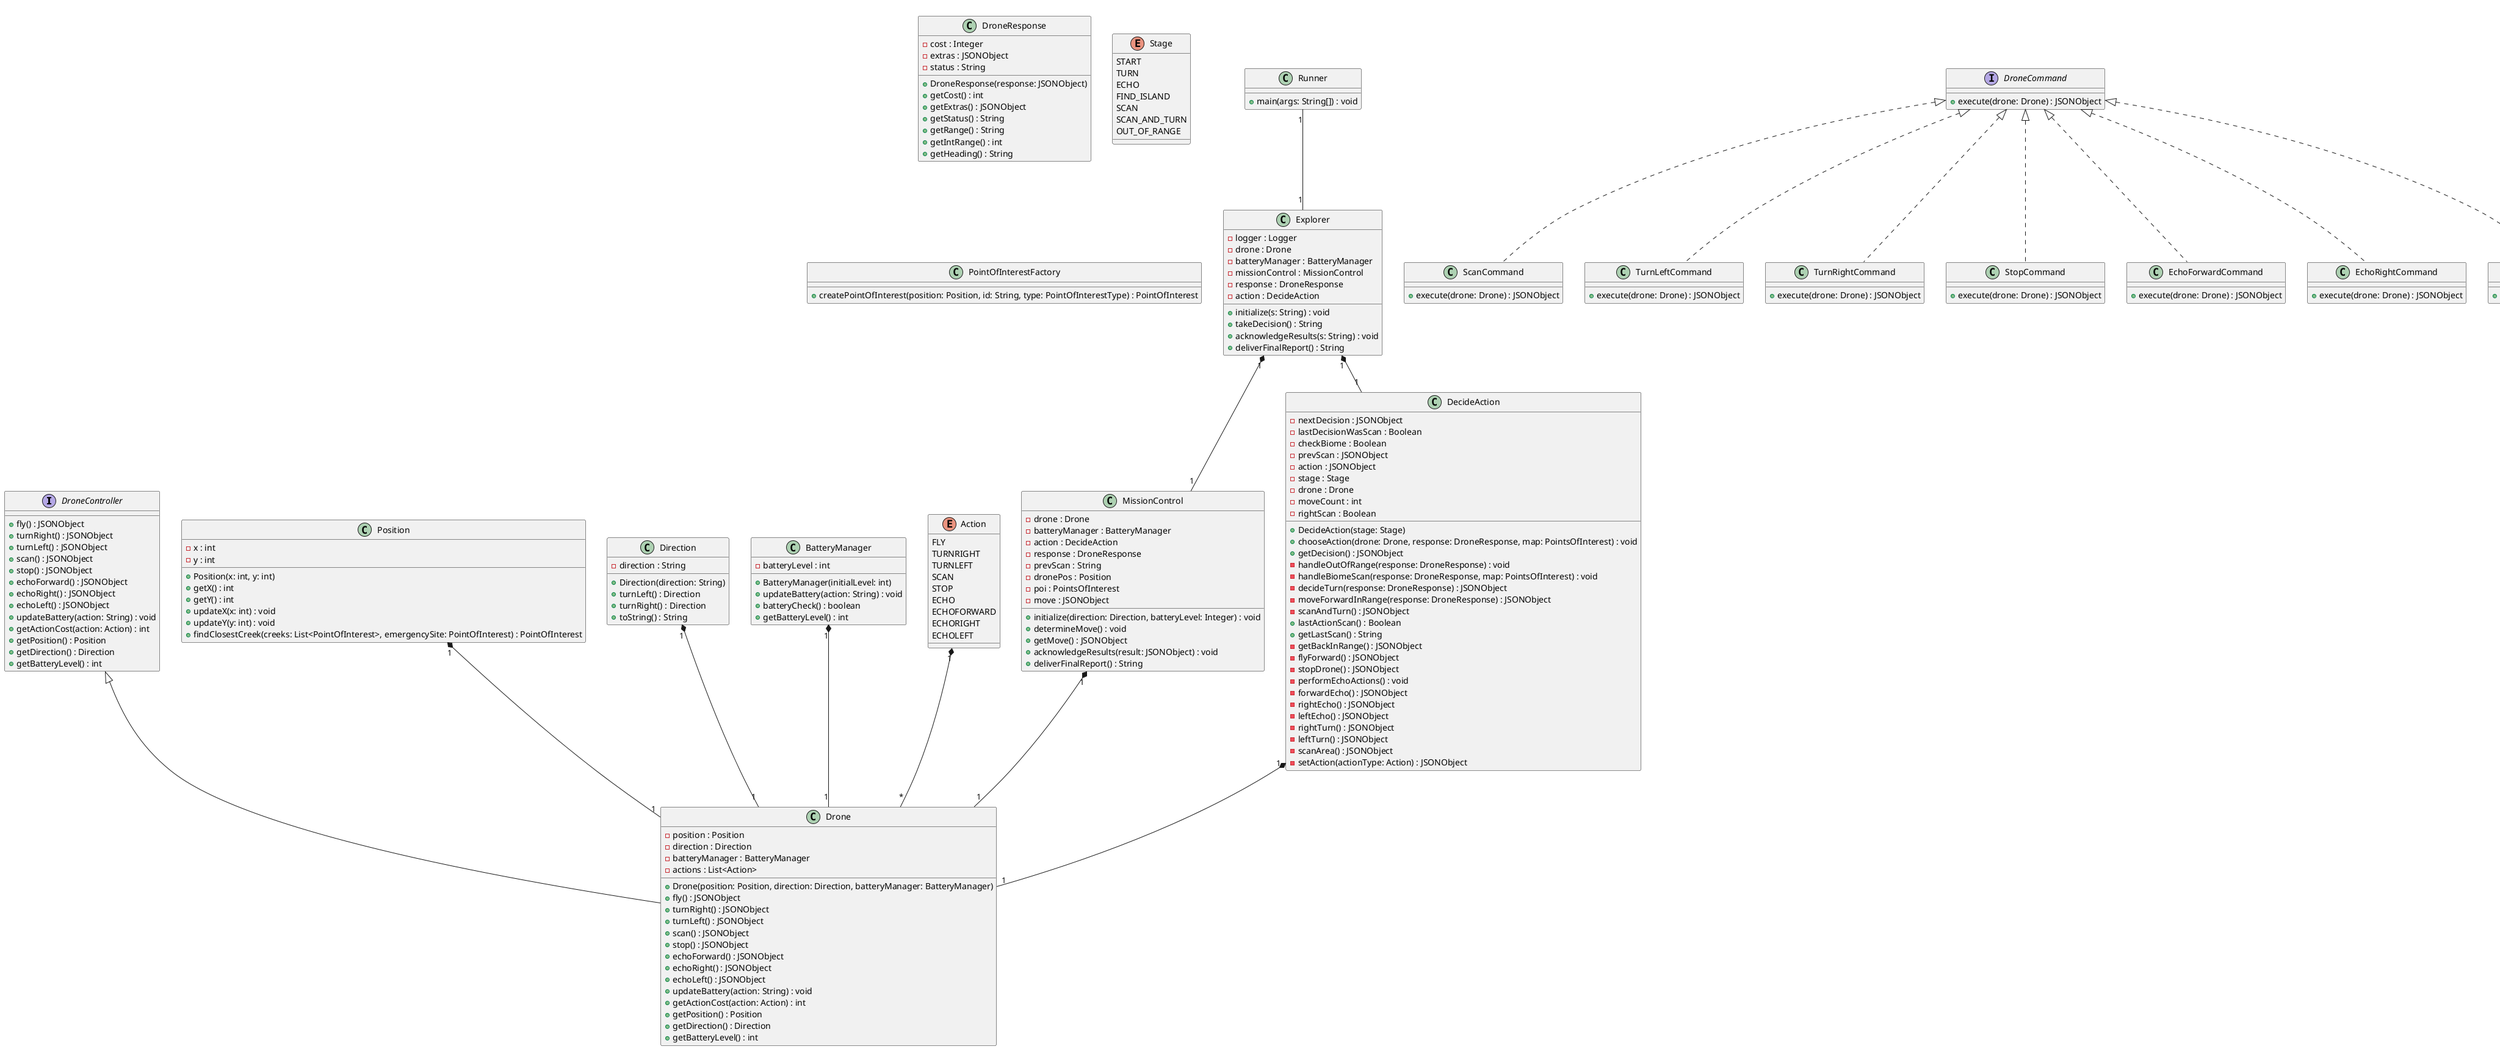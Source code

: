 @startuml
' DroneController Interface
interface DroneController {
    +fly() : JSONObject
    +turnRight() : JSONObject
    +turnLeft() : JSONObject
    +scan() : JSONObject
    +stop() : JSONObject
    +echoForward() : JSONObject
    +echoRight() : JSONObject
    +echoLeft() : JSONObject
    +updateBattery(action: String) : void
    +getActionCost(action: Action) : int
    +getPosition() : Position
    +getDirection() : Direction
    +getBatteryLevel() : int
}

' Position class
class Position {
    -x : int
    -y : int
    +Position(x: int, y: int)
    +getX() : int
    +getY() : int
    +updateX(x: int) : void
    +updateY(y: int) : void
    +findClosestCreek(creeks: List<PointOfInterest>, emergencySite: PointOfInterest) : PointOfInterest
}

' Direction class
class Direction {
    -direction : String
    +Direction(direction: String)
    +turnLeft() : Direction
    +turnRight() : Direction
    +toString() : String
}

' BatteryManager class - manages battery for the drone
class BatteryManager {
    -batteryLevel : int
    +BatteryManager(initialLevel: int)
    +updateBattery(action: String) : void
    +batteryCheck() : boolean
    +getBatteryLevel() : int
}

' Action enum - represents actions the drone can take
enum Action {
    FLY
    TURNRIGHT
    TURNLEFT
    SCAN
    STOP
    ECHO
    ECHOFORWARD
    ECHORIGHT
    ECHOLEFT
}

' Drone class that implements DroneController
class Drone {
    -position : Position
    -direction : Direction
    -batteryManager : BatteryManager
    -actions : List<Action>
    +Drone(position: Position, direction: Direction, batteryManager: BatteryManager)
    +fly() : JSONObject
    +turnRight() : JSONObject
    +turnLeft() : JSONObject
    +scan() : JSONObject
    +stop() : JSONObject
    +echoForward() : JSONObject
    +echoRight() : JSONObject
    +echoLeft() : JSONObject
    +updateBattery(action: String) : void
    +getActionCost(action: Action) : int
    +getPosition() : Position
    +getDirection() : Direction
    +getBatteryLevel() : int
}

' DroneResponse class
class DroneResponse {
    -cost : Integer
    -extras : JSONObject
    -status : String
    +DroneResponse(response: JSONObject)
    +getCost() : int
    +getExtras() : JSONObject
    +getStatus() : String
    +getRange() : String
    +getIntRange() : int
    +getHeading() : String
}

' Command Interface and Concrete Command Classes
interface DroneCommand {
    +execute(drone: Drone) : JSONObject
}

class ScanCommand {
    +execute(drone: Drone) : JSONObject
}

class TurnLeftCommand {
    +execute(drone: Drone) : JSONObject
}

class TurnRightCommand {
    +execute(drone: Drone) : JSONObject
}

class StopCommand {
    +execute(drone: Drone) : JSONObject
}

' Echo Command Classes
class EchoForwardCommand {
    +execute(drone: Drone) : JSONObject
}

class EchoRightCommand {
    +execute(drone: Drone) : JSONObject
}

class EchoLeftCommand {
    +execute(drone: Drone) : JSONObject
}

' PointOfInterest class and types
class PointOfInterest {
    -position : Position
    -id : String
    -type : PointOfInterestType
    +PointOfInterest(position: Position, id: String, type: PointOfInterestType)
    +getX() : double
    +getY() : double
    +getID() : String
}

enum PointOfInterestType {
    CREEK
    SITE
    BIOME
}

' PointsOfInterest class
class PointsOfInterest {
    -creeks : List<PointOfInterest>
    -emergencySite : PointOfInterest
    -biomes : List<String>
    +addPointOfInterest(position: Position, id: String, type: PointOfInterestType) : void
    +hasEmergencySite() : boolean
    +processResponse(extras: JSONObject, poi: PointsOfInterest, drone: Drone) : void
    +generateFinalReport(dronePosition: Position) : String
    +getCreeks() : List<PointOfInterest>
    +getEmergencySite() : PointOfInterest
    +getBiomes() : List<String>
    +getSiteID() : String
    +loadClosestCreek(dronePosition: Position) : PointOfInterest
}

' Stage Enum
enum Stage {
    START
    TURN
    ECHO
    FIND_ISLAND
    SCAN
    SCAN_AND_TURN
    OUT_OF_RANGE
}

' Runner class
class Runner {
    +main(args: String[]) : void
}

' Explorer Class
class Explorer {
    -logger : Logger
    -drone : Drone
    -batteryManager : BatteryManager
    -missionControl : MissionControl
    -response : DroneResponse
    -action : DecideAction
    +initialize(s: String) : void
    +takeDecision() : String
    +acknowledgeResults(s: String) : void
    +deliverFinalReport() : String
}

' MissionControl Class
class MissionControl {
    -drone : Drone
    -batteryManager : BatteryManager
    -action : DecideAction
    -response : DroneResponse
    -prevScan : String
    -dronePos : Position
    -poi : PointsOfInterest
    -move : JSONObject
    +initialize(direction: Direction, batteryLevel: Integer) : void
    +determineMove() : void
    +getMove() : JSONObject
    +acknowledgeResults(result: JSONObject) : void
    +deliverFinalReport() : String
}

' PointOfInterestFactory class
class PointOfInterestFactory {
    +createPointOfInterest(position: Position, id: String, type: PointOfInterestType) : PointOfInterest
}

' DecideAction Class
class DecideAction {
    -nextDecision : JSONObject
    -lastDecisionWasScan : Boolean
    -checkBiome : Boolean
    -prevScan : JSONObject
    -action : JSONObject
    -stage : Stage
    -drone : Drone
    -moveCount : int
    -rightScan : Boolean
    +DecideAction(stage: Stage)
    +chooseAction(drone: Drone, response: DroneResponse, map: PointsOfInterest) : void
    +getDecision() : JSONObject
    -handleOutOfRange(response: DroneResponse) : void
    -handleBiomeScan(response: DroneResponse, map: PointsOfInterest) : void
    -decideTurn(response: DroneResponse) : JSONObject
    -moveForwardInRange(response: DroneResponse) : JSONObject
    -scanAndTurn() : JSONObject
    +lastActionScan() : Boolean
    +getLastScan() : String
    -getBackInRange() : JSONObject
    -flyForward() : JSONObject
    -stopDrone() : JSONObject
    -performEchoActions() : void
    -forwardEcho() : JSONObject
    -rightEcho() : JSONObject
    -leftEcho() : JSONObject
    -rightTurn() : JSONObject
    -leftTurn() : JSONObject
    -scanArea() : JSONObject
    -setAction(actionType: Action) : JSONObject
}

' DroneController <|-- Drone
DroneController <|-- Drone

' Composition Relationships
Position "1" *-- "1" Drone
Direction "1" *-- "1" Drone
BatteryManager "1" *-- "1" Drone
Action "1" *-- "*" Drone
DecideAction "1" *-- "1" Drone
MissionControl "1" *-- "1" Drone
Explorer "1" *-- "1" DecideAction

' Command relationships
DroneCommand <|.. ScanCommand
DroneCommand <|.. TurnLeftCommand
DroneCommand <|.. TurnRightCommand
DroneCommand <|.. StopCommand
DroneCommand <|.. EchoForwardCommand
DroneCommand <|.. EchoRightCommand
DroneCommand <|.. EchoLeftCommand

' PointsOfInterest associations
PointsOfInterest "1" *-- "*" PointOfInterest

' PointOfInterestType enum
PointOfInterestType "1" o-- "*" PointOfInterest

' Explorer and MissionControl
Explorer "1" *-- "1" MissionControl

' Runner interacting with Explorer
Runner "1" -- "1" Explorer
@enduml